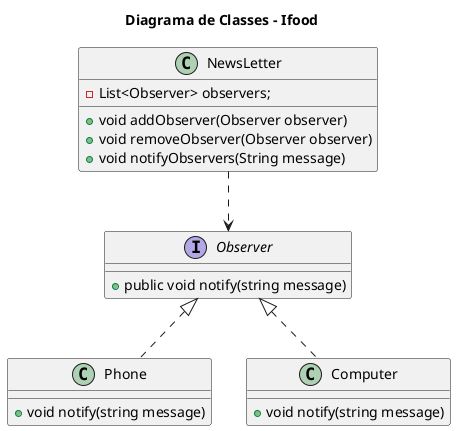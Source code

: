 @startuml SuperMarket

title Diagrama de Classes - Ifood


class NewsLetter {
    - List<Observer> observers;
    + void addObserver(Observer observer)
    + void removeObserver(Observer observer)
    + void notifyObservers(String message)
}

interface Observer {
  + public void notify(string message)
}

class Phone implements Observer {
  + void notify(string message)
}

class Computer implements Observer {
  + void notify(string message)
}

NewsLetter ..> Observer

@enduml